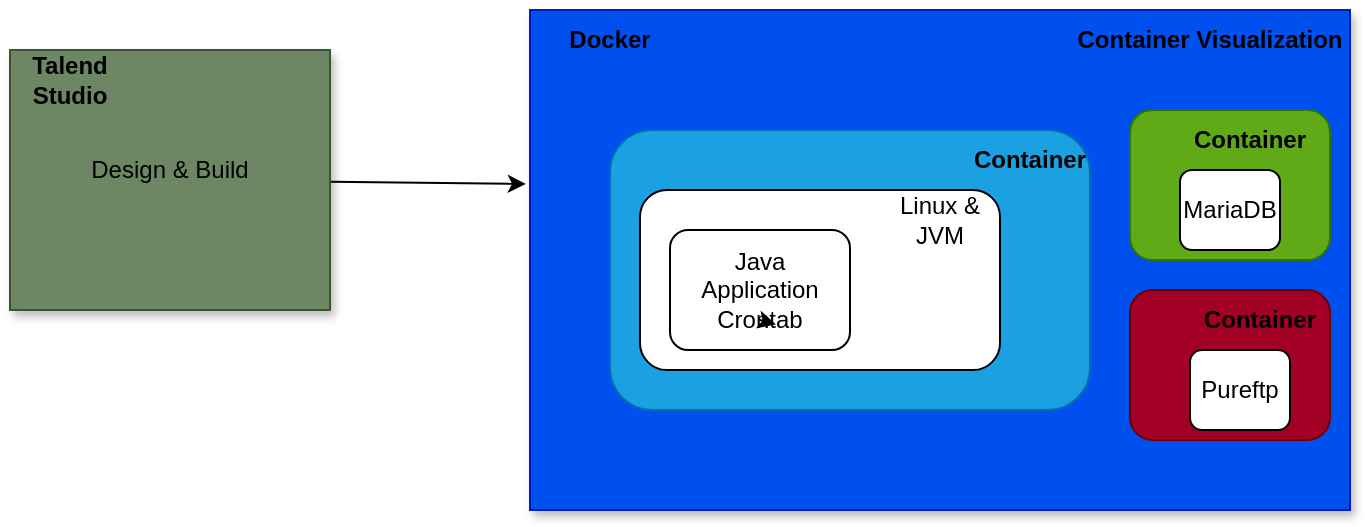 <mxfile>
    <diagram id="CerdL97tdPtT3U-zD1zN" name="Page-1">
        <mxGraphModel dx="968" dy="371" grid="1" gridSize="10" guides="1" tooltips="1" connect="1" arrows="1" fold="1" page="1" pageScale="1" pageWidth="850" pageHeight="1100" math="0" shadow="0">
            <root>
                <mxCell id="0"/>
                <mxCell id="1" parent="0"/>
                <mxCell id="2" value="" style="rounded=0;whiteSpace=wrap;html=1;fillColor=#0050ef;fontColor=#ffffff;strokeColor=#001DBC;shadow=1;" parent="1" vertex="1">
                    <mxGeometry x="300" y="110" width="410" height="250" as="geometry"/>
                </mxCell>
                <mxCell id="3" value="" style="rounded=1;whiteSpace=wrap;html=1;fillColor=#1ba1e2;fontColor=#ffffff;strokeColor=#006EAF;" parent="1" vertex="1">
                    <mxGeometry x="340" y="170" width="240" height="140" as="geometry"/>
                </mxCell>
                <mxCell id="4" value="Container Visualization" style="text;html=1;strokeColor=none;fillColor=none;align=center;verticalAlign=middle;whiteSpace=wrap;rounded=0;fontStyle=1" parent="1" vertex="1">
                    <mxGeometry x="570" y="110" width="140" height="30" as="geometry"/>
                </mxCell>
                <mxCell id="5" value="Container" style="text;html=1;strokeColor=none;fillColor=none;align=center;verticalAlign=middle;whiteSpace=wrap;rounded=0;fontStyle=1" parent="1" vertex="1">
                    <mxGeometry x="520" y="170" width="60" height="30" as="geometry"/>
                </mxCell>
                <mxCell id="6" value="Linux and JVM" style="text;html=1;strokeColor=none;fillColor=none;align=center;verticalAlign=middle;whiteSpace=wrap;rounded=0;" parent="1" vertex="1">
                    <mxGeometry x="370" y="210" width="60" height="30" as="geometry"/>
                </mxCell>
                <mxCell id="7" value="" style="rounded=1;whiteSpace=wrap;html=1;" parent="1" vertex="1">
                    <mxGeometry x="355" y="200" width="180" height="90" as="geometry"/>
                </mxCell>
                <mxCell id="8" value="Linux &amp;amp; JVM" style="text;html=1;strokeColor=none;fillColor=none;align=center;verticalAlign=middle;whiteSpace=wrap;rounded=0;" parent="1" vertex="1">
                    <mxGeometry x="475" y="200" width="60" height="30" as="geometry"/>
                </mxCell>
                <mxCell id="9" value="" style="rounded=1;whiteSpace=wrap;html=1;" parent="1" vertex="1">
                    <mxGeometry x="370" y="220" width="90" height="60" as="geometry"/>
                </mxCell>
                <mxCell id="10" value="Java Application&lt;br&gt;Crontab" style="text;html=1;strokeColor=none;fillColor=none;align=center;verticalAlign=middle;whiteSpace=wrap;rounded=0;" parent="1" vertex="1">
                    <mxGeometry x="385" y="235" width="60" height="30" as="geometry"/>
                </mxCell>
                <mxCell id="11" style="edgeStyle=none;html=1;exitX=0.5;exitY=1;exitDx=0;exitDy=0;entryX=0.633;entryY=1.073;entryDx=0;entryDy=0;entryPerimeter=0;" parent="1" source="10" target="10" edge="1">
                    <mxGeometry relative="1" as="geometry"/>
                </mxCell>
                <mxCell id="12" value="" style="rounded=1;whiteSpace=wrap;html=1;fillColor=#60a917;fontColor=#ffffff;strokeColor=#2D7600;" parent="1" vertex="1">
                    <mxGeometry x="600" y="160" width="100" height="75" as="geometry"/>
                </mxCell>
                <mxCell id="14" value="" style="rounded=1;whiteSpace=wrap;html=1;" parent="1" vertex="1">
                    <mxGeometry x="625" y="190" width="50" height="40" as="geometry"/>
                </mxCell>
                <mxCell id="15" value="Container" style="text;html=1;strokeColor=none;fillColor=none;align=center;verticalAlign=middle;whiteSpace=wrap;rounded=0;fontStyle=1" parent="1" vertex="1">
                    <mxGeometry x="630" y="160" width="60" height="30" as="geometry"/>
                </mxCell>
                <mxCell id="13" value="MariaDB" style="text;html=1;strokeColor=none;fillColor=none;align=center;verticalAlign=middle;whiteSpace=wrap;rounded=0;" parent="1" vertex="1">
                    <mxGeometry x="630" y="190" width="40" height="40" as="geometry"/>
                </mxCell>
                <mxCell id="16" value="Docker" style="text;html=1;strokeColor=none;fillColor=none;align=center;verticalAlign=middle;whiteSpace=wrap;rounded=0;fontStyle=1" parent="1" vertex="1">
                    <mxGeometry x="310" y="110" width="60" height="30" as="geometry"/>
                </mxCell>
                <mxCell id="22" style="edgeStyle=none;html=1;entryX=-0.005;entryY=0.348;entryDx=0;entryDy=0;entryPerimeter=0;" parent="1" source="17" target="2" edge="1">
                    <mxGeometry relative="1" as="geometry"/>
                </mxCell>
                <mxCell id="17" value="" style="rounded=0;whiteSpace=wrap;html=1;fillColor=#6d8764;fontColor=#ffffff;strokeColor=#3A5431;shadow=1;" parent="1" vertex="1">
                    <mxGeometry x="40" y="130" width="160" height="130" as="geometry"/>
                </mxCell>
                <mxCell id="18" value="Talend Studio" style="text;html=1;strokeColor=none;fillColor=none;align=center;verticalAlign=middle;whiteSpace=wrap;rounded=0;fontStyle=1" parent="1" vertex="1">
                    <mxGeometry x="40" y="130" width="60" height="30" as="geometry"/>
                </mxCell>
                <mxCell id="20" value="Design &amp;amp; Build" style="text;html=1;strokeColor=none;fillColor=none;align=center;verticalAlign=middle;whiteSpace=wrap;rounded=0;" parent="1" vertex="1">
                    <mxGeometry x="75" y="175" width="90" height="30" as="geometry"/>
                </mxCell>
                <mxCell id="26" value="" style="rounded=1;whiteSpace=wrap;html=1;fillColor=#a20025;fontColor=#ffffff;strokeColor=#6F0000;" parent="1" vertex="1">
                    <mxGeometry x="600" y="250" width="100" height="75" as="geometry"/>
                </mxCell>
                <mxCell id="27" value="Container" style="text;html=1;strokeColor=none;fillColor=none;align=center;verticalAlign=middle;whiteSpace=wrap;rounded=0;fontStyle=1" parent="1" vertex="1">
                    <mxGeometry x="635" y="250" width="60" height="30" as="geometry"/>
                </mxCell>
                <mxCell id="32" value="" style="rounded=1;whiteSpace=wrap;html=1;" parent="1" vertex="1">
                    <mxGeometry x="630" y="280" width="50" height="40" as="geometry"/>
                </mxCell>
                <mxCell id="28" value="Pureftp" style="text;html=1;strokeColor=none;fillColor=none;align=center;verticalAlign=middle;whiteSpace=wrap;rounded=0;" parent="1" vertex="1">
                    <mxGeometry x="635" y="280" width="40" height="40" as="geometry"/>
                </mxCell>
            </root>
        </mxGraphModel>
    </diagram>
</mxfile>